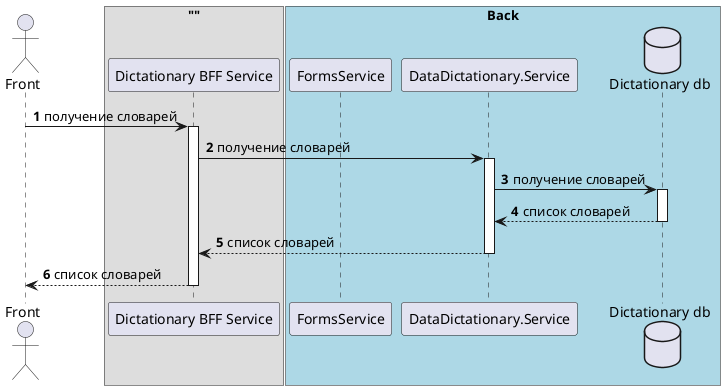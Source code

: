 @startuml
actor "Front" as front
autonumber
box "Back" #LightBlue
box "" 
participant "Dictationary BFF Service" as dict_bbf
end box
participant "FormsService" as forms_service
participant "DataDictationary.Service" as data_dict_service
database "Dictationary db" as dict_db


end box


front ->dict_bbf++:получение словарей
dict_bbf -> data_dict_service++: получение словарей
data_dict_service->dict_db++:получение словарей
dict_db -->data_dict_service--: список словарей
data_dict_service-->dict_bbf--:список словарей
dict_bbf-->front--: список словарей


@enduml